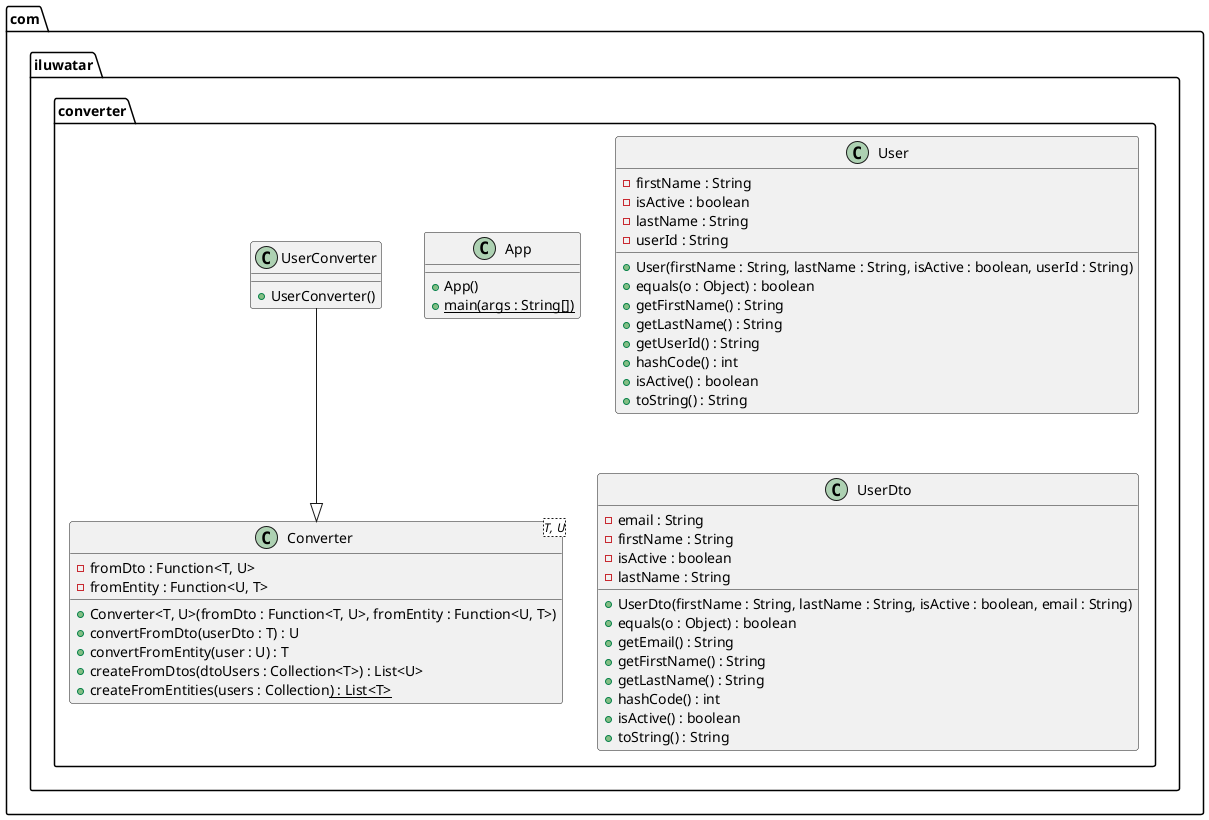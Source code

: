 @startuml
package com.iluwatar.converter {
  class App {
    + App()
    + main(args : String[]) {static}
  }
  class Converter<T, U> {
    - fromDto : Function<T, U>
    - fromEntity : Function<U, T>
    + Converter<T, U>(fromDto : Function<T, U>, fromEntity : Function<U, T>)
    + convertFromDto(userDto : T) : U
    + convertFromEntity(user : U) : T
    + createFromDtos(dtoUsers : Collection<T>) : List<U>
    + createFromEntities(users : Collection<U>) : List<T>
  }
  class User {
    - firstName : String
    - isActive : boolean
    - lastName : String
    - userId : String
    + User(firstName : String, lastName : String, isActive : boolean, userId : String)
    + equals(o : Object) : boolean
    + getFirstName() : String
    + getLastName() : String
    + getUserId() : String
    + hashCode() : int
    + isActive() : boolean
    + toString() : String
  }
  class UserConverter {
    + UserConverter()
  }
  class UserDto {
    - email : String
    - firstName : String
    - isActive : boolean
    - lastName : String
    + UserDto(firstName : String, lastName : String, isActive : boolean, email : String)
    + equals(o : Object) : boolean
    + getEmail() : String
    + getFirstName() : String
    + getLastName() : String
    + hashCode() : int
    + isActive() : boolean
    + toString() : String
  }
}
UserConverter --|> Converter 
@enduml